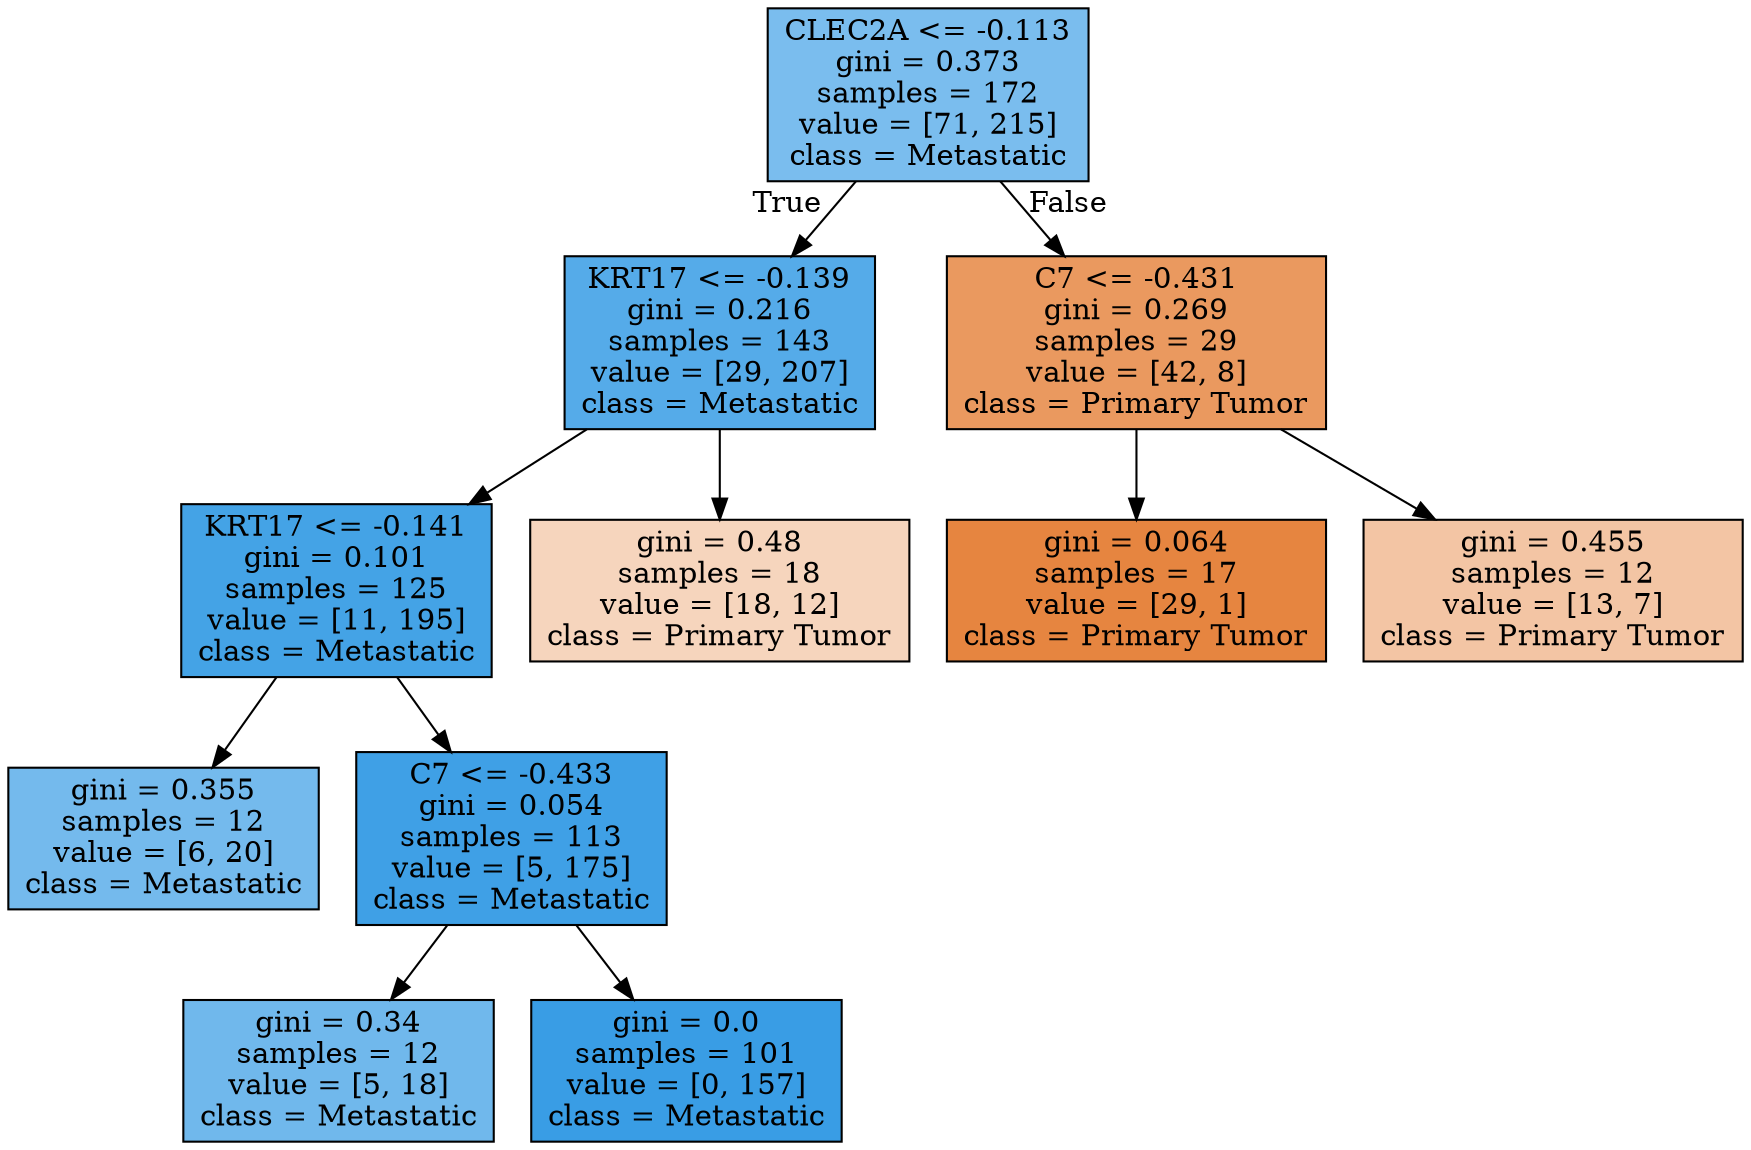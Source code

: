 digraph Tree {
node [shape=box, style="filled", color="black"] ;
0 [label="CLEC2A <= -0.113\ngini = 0.373\nsamples = 172\nvalue = [71, 215]\nclass = Metastatic", fillcolor="#7abdee"] ;
1 [label="KRT17 <= -0.139\ngini = 0.216\nsamples = 143\nvalue = [29, 207]\nclass = Metastatic", fillcolor="#55abe9"] ;
0 -> 1 [labeldistance=2.5, labelangle=45, headlabel="True"] ;
2 [label="KRT17 <= -0.141\ngini = 0.101\nsamples = 125\nvalue = [11, 195]\nclass = Metastatic", fillcolor="#44a3e6"] ;
1 -> 2 ;
3 [label="gini = 0.355\nsamples = 12\nvalue = [6, 20]\nclass = Metastatic", fillcolor="#74baed"] ;
2 -> 3 ;
4 [label="C7 <= -0.433\ngini = 0.054\nsamples = 113\nvalue = [5, 175]\nclass = Metastatic", fillcolor="#3fa0e6"] ;
2 -> 4 ;
5 [label="gini = 0.34\nsamples = 12\nvalue = [5, 18]\nclass = Metastatic", fillcolor="#70b8ec"] ;
4 -> 5 ;
6 [label="gini = 0.0\nsamples = 101\nvalue = [0, 157]\nclass = Metastatic", fillcolor="#399de5"] ;
4 -> 6 ;
7 [label="gini = 0.48\nsamples = 18\nvalue = [18, 12]\nclass = Primary Tumor", fillcolor="#f6d5bd"] ;
1 -> 7 ;
8 [label="C7 <= -0.431\ngini = 0.269\nsamples = 29\nvalue = [42, 8]\nclass = Primary Tumor", fillcolor="#ea995f"] ;
0 -> 8 [labeldistance=2.5, labelangle=-45, headlabel="False"] ;
9 [label="gini = 0.064\nsamples = 17\nvalue = [29, 1]\nclass = Primary Tumor", fillcolor="#e68540"] ;
8 -> 9 ;
10 [label="gini = 0.455\nsamples = 12\nvalue = [13, 7]\nclass = Primary Tumor", fillcolor="#f3c5a4"] ;
8 -> 10 ;
}